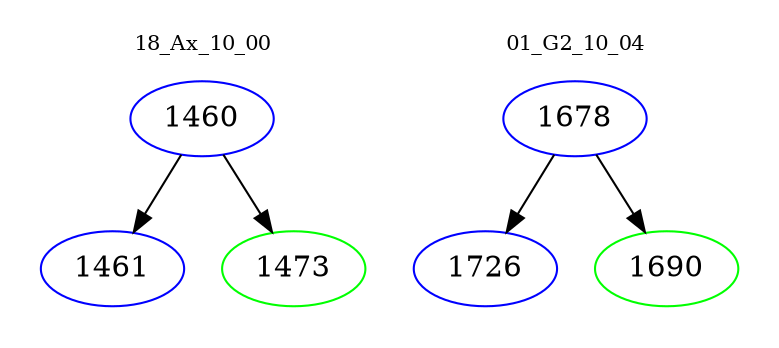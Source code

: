 digraph{
subgraph cluster_0 {
color = white
label = "18_Ax_10_00";
fontsize=10;
T0_1460 [label="1460", color="blue"]
T0_1460 -> T0_1461 [color="black"]
T0_1461 [label="1461", color="blue"]
T0_1460 -> T0_1473 [color="black"]
T0_1473 [label="1473", color="green"]
}
subgraph cluster_1 {
color = white
label = "01_G2_10_04";
fontsize=10;
T1_1678 [label="1678", color="blue"]
T1_1678 -> T1_1726 [color="black"]
T1_1726 [label="1726", color="blue"]
T1_1678 -> T1_1690 [color="black"]
T1_1690 [label="1690", color="green"]
}
}
